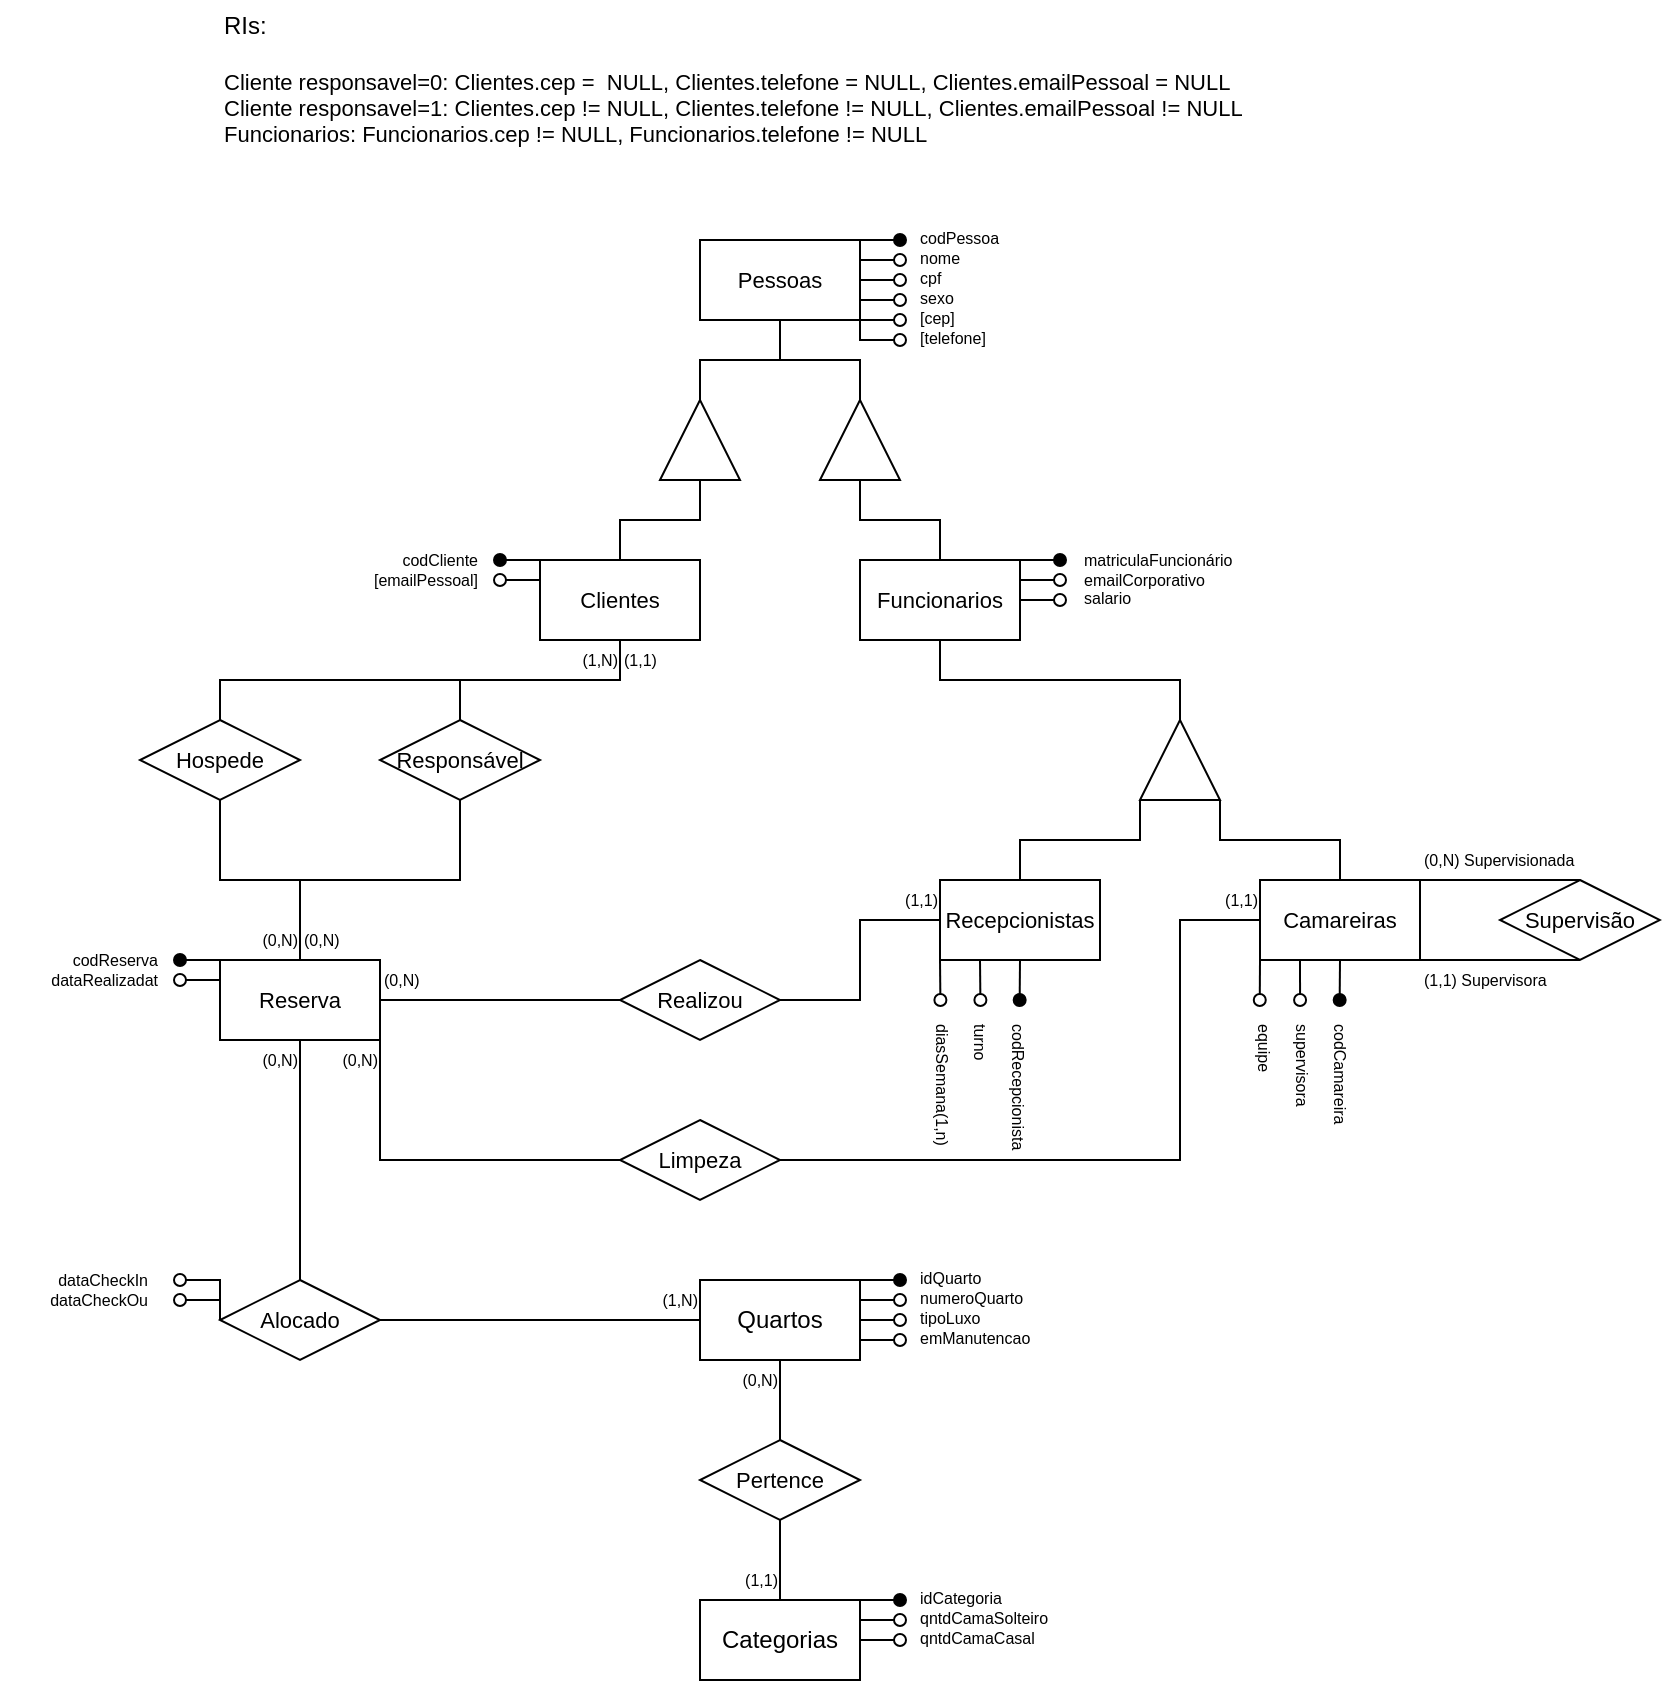 <mxfile version="22.1.3" type="github">
  <diagram name="Page-1" id="WNkuqnyzK4FkFxuNmjLf">
    <mxGraphModel dx="1708" dy="1818" grid="1" gridSize="10" guides="1" tooltips="1" connect="1" arrows="1" fold="1" page="1" pageScale="1" pageWidth="850" pageHeight="1100" math="0" shadow="0">
      <root>
        <mxCell id="0" />
        <mxCell id="1" parent="0" />
        <mxCell id="jQy6cBqB-IbWYtffIb8F-1" style="edgeStyle=orthogonalEdgeStyle;shape=connector;rounded=0;orthogonalLoop=1;jettySize=auto;html=1;exitX=1;exitY=0;exitDx=0;exitDy=0;labelBackgroundColor=none;fontFamily=Helvetica;fontSize=8;fontColor=default;endArrow=oval;endFill=1;" edge="1" parent="1" source="jQy6cBqB-IbWYtffIb8F-5">
          <mxGeometry relative="1" as="geometry">
            <mxPoint x="380" y="200" as="targetPoint" />
          </mxGeometry>
        </mxCell>
        <mxCell id="jQy6cBqB-IbWYtffIb8F-2" style="edgeStyle=orthogonalEdgeStyle;shape=connector;rounded=0;orthogonalLoop=1;jettySize=auto;html=1;exitX=1;exitY=0.25;exitDx=0;exitDy=0;labelBackgroundColor=none;fontFamily=Helvetica;fontSize=8;fontColor=default;endArrow=oval;endFill=0;" edge="1" parent="1" source="jQy6cBqB-IbWYtffIb8F-5">
          <mxGeometry relative="1" as="geometry">
            <mxPoint x="380" y="210.286" as="targetPoint" />
          </mxGeometry>
        </mxCell>
        <mxCell id="jQy6cBqB-IbWYtffIb8F-3" style="edgeStyle=orthogonalEdgeStyle;shape=connector;rounded=0;orthogonalLoop=1;jettySize=auto;html=1;exitX=1;exitY=0.5;exitDx=0;exitDy=0;labelBackgroundColor=none;fontFamily=Helvetica;fontSize=8;fontColor=default;endArrow=oval;endFill=0;" edge="1" parent="1" source="jQy6cBqB-IbWYtffIb8F-5">
          <mxGeometry relative="1" as="geometry">
            <mxPoint x="380" y="220" as="targetPoint" />
          </mxGeometry>
        </mxCell>
        <mxCell id="jQy6cBqB-IbWYtffIb8F-4" style="edgeStyle=orthogonalEdgeStyle;shape=connector;rounded=0;orthogonalLoop=1;jettySize=auto;html=1;exitX=0.5;exitY=1;exitDx=0;exitDy=0;entryX=0;entryY=0;entryDx=20;entryDy=0;entryPerimeter=0;labelBackgroundColor=none;fontFamily=Helvetica;fontSize=8;fontColor=default;endArrow=none;endFill=0;" edge="1" parent="1" source="jQy6cBqB-IbWYtffIb8F-5" target="jQy6cBqB-IbWYtffIb8F-51">
          <mxGeometry relative="1" as="geometry" />
        </mxCell>
        <mxCell id="jQy6cBqB-IbWYtffIb8F-5" value="Funcionarios" style="rounded=0;whiteSpace=wrap;html=1;fontFamily=Helvetica;fontSize=11;labelBackgroundColor=none;" vertex="1" parent="1">
          <mxGeometry x="280" y="200" width="80" height="40" as="geometry" />
        </mxCell>
        <mxCell id="jQy6cBqB-IbWYtffIb8F-6" style="edgeStyle=orthogonalEdgeStyle;shape=connector;rounded=0;orthogonalLoop=1;jettySize=auto;html=1;exitX=0;exitY=1;exitDx=0;exitDy=0;labelBackgroundColor=none;fontFamily=Helvetica;fontSize=8;fontColor=default;endArrow=oval;endFill=0;" edge="1" parent="1" source="jQy6cBqB-IbWYtffIb8F-9">
          <mxGeometry relative="1" as="geometry">
            <mxPoint x="320.2" y="420" as="targetPoint" />
          </mxGeometry>
        </mxCell>
        <mxCell id="jQy6cBqB-IbWYtffIb8F-7" style="edgeStyle=orthogonalEdgeStyle;shape=connector;rounded=0;orthogonalLoop=1;jettySize=auto;html=1;exitX=0.25;exitY=1;exitDx=0;exitDy=0;labelBackgroundColor=none;fontFamily=Helvetica;fontSize=8;fontColor=default;endArrow=oval;endFill=0;" edge="1" parent="1" source="jQy6cBqB-IbWYtffIb8F-9">
          <mxGeometry relative="1" as="geometry">
            <mxPoint x="340.2" y="420" as="targetPoint" />
          </mxGeometry>
        </mxCell>
        <mxCell id="jQy6cBqB-IbWYtffIb8F-8" style="edgeStyle=orthogonalEdgeStyle;shape=connector;rounded=0;orthogonalLoop=1;jettySize=auto;html=1;exitX=0.5;exitY=1;exitDx=0;exitDy=0;labelBackgroundColor=default;strokeColor=default;fontFamily=Helvetica;fontSize=11;fontColor=default;endArrow=oval;endFill=1;" edge="1" parent="1" source="jQy6cBqB-IbWYtffIb8F-9">
          <mxGeometry relative="1" as="geometry">
            <mxPoint x="359.833" y="420" as="targetPoint" />
          </mxGeometry>
        </mxCell>
        <mxCell id="jQy6cBqB-IbWYtffIb8F-9" value="Recepcionistas" style="rounded=0;whiteSpace=wrap;html=1;fontFamily=Helvetica;fontSize=11;labelBackgroundColor=none;" vertex="1" parent="1">
          <mxGeometry x="320" y="360" width="80" height="40" as="geometry" />
        </mxCell>
        <mxCell id="jQy6cBqB-IbWYtffIb8F-10" style="edgeStyle=orthogonalEdgeStyle;rounded=0;orthogonalLoop=1;jettySize=auto;html=1;exitX=0;exitY=1;exitDx=0;exitDy=0;endArrow=oval;endFill=0;" edge="1" parent="1" source="jQy6cBqB-IbWYtffIb8F-15">
          <mxGeometry relative="1" as="geometry">
            <mxPoint x="479.889" y="420" as="targetPoint" />
          </mxGeometry>
        </mxCell>
        <mxCell id="jQy6cBqB-IbWYtffIb8F-11" style="edgeStyle=orthogonalEdgeStyle;shape=connector;rounded=0;orthogonalLoop=1;jettySize=auto;html=1;exitX=1;exitY=0;exitDx=0;exitDy=0;entryX=0.5;entryY=0;entryDx=0;entryDy=0;labelBackgroundColor=default;strokeColor=default;fontFamily=Helvetica;fontSize=11;fontColor=default;endArrow=none;endFill=0;" edge="1" parent="1" source="jQy6cBqB-IbWYtffIb8F-15" target="jQy6cBqB-IbWYtffIb8F-73">
          <mxGeometry relative="1" as="geometry">
            <Array as="points">
              <mxPoint x="610" y="360" />
              <mxPoint x="610" y="360" />
            </Array>
          </mxGeometry>
        </mxCell>
        <mxCell id="jQy6cBqB-IbWYtffIb8F-12" style="edgeStyle=orthogonalEdgeStyle;shape=connector;rounded=0;orthogonalLoop=1;jettySize=auto;html=1;exitX=1;exitY=1;exitDx=0;exitDy=0;entryX=0.5;entryY=1;entryDx=0;entryDy=0;labelBackgroundColor=default;strokeColor=default;fontFamily=Helvetica;fontSize=11;fontColor=default;endArrow=none;endFill=0;" edge="1" parent="1" source="jQy6cBqB-IbWYtffIb8F-15" target="jQy6cBqB-IbWYtffIb8F-73">
          <mxGeometry relative="1" as="geometry">
            <Array as="points">
              <mxPoint x="620" y="400" />
              <mxPoint x="620" y="400" />
            </Array>
          </mxGeometry>
        </mxCell>
        <mxCell id="jQy6cBqB-IbWYtffIb8F-13" style="edgeStyle=orthogonalEdgeStyle;shape=connector;rounded=0;orthogonalLoop=1;jettySize=auto;html=1;exitX=0.25;exitY=1;exitDx=0;exitDy=0;labelBackgroundColor=default;strokeColor=default;fontFamily=Helvetica;fontSize=11;fontColor=default;endArrow=oval;endFill=0;" edge="1" parent="1" source="jQy6cBqB-IbWYtffIb8F-15">
          <mxGeometry relative="1" as="geometry">
            <mxPoint x="500.034" y="420" as="targetPoint" />
          </mxGeometry>
        </mxCell>
        <mxCell id="jQy6cBqB-IbWYtffIb8F-14" style="edgeStyle=orthogonalEdgeStyle;shape=connector;rounded=0;orthogonalLoop=1;jettySize=auto;html=1;exitX=0.5;exitY=1;exitDx=0;exitDy=0;labelBackgroundColor=default;strokeColor=default;fontFamily=Helvetica;fontSize=11;fontColor=default;endArrow=oval;endFill=1;" edge="1" parent="1" source="jQy6cBqB-IbWYtffIb8F-15">
          <mxGeometry relative="1" as="geometry">
            <mxPoint x="519.833" y="420" as="targetPoint" />
          </mxGeometry>
        </mxCell>
        <mxCell id="jQy6cBqB-IbWYtffIb8F-15" value="Camareiras" style="rounded=0;whiteSpace=wrap;html=1;fontFamily=Helvetica;fontSize=11;labelBackgroundColor=none;" vertex="1" parent="1">
          <mxGeometry x="480" y="360" width="80" height="40" as="geometry" />
        </mxCell>
        <mxCell id="jQy6cBqB-IbWYtffIb8F-16" style="edgeStyle=orthogonalEdgeStyle;shape=connector;rounded=0;orthogonalLoop=1;jettySize=auto;html=1;exitX=1;exitY=0;exitDx=0;exitDy=0;labelBackgroundColor=none;fontFamily=Helvetica;fontSize=11;fontColor=default;endArrow=oval;endFill=1;" edge="1" parent="1" source="jQy6cBqB-IbWYtffIb8F-24">
          <mxGeometry relative="1" as="geometry">
            <mxPoint x="300" y="40" as="targetPoint" />
          </mxGeometry>
        </mxCell>
        <mxCell id="jQy6cBqB-IbWYtffIb8F-17" style="edgeStyle=orthogonalEdgeStyle;shape=connector;rounded=0;orthogonalLoop=1;jettySize=auto;html=1;exitX=1;exitY=0.25;exitDx=0;exitDy=0;labelBackgroundColor=none;fontFamily=Helvetica;fontSize=11;fontColor=default;endArrow=oval;endFill=0;" edge="1" parent="1" source="jQy6cBqB-IbWYtffIb8F-24">
          <mxGeometry relative="1" as="geometry">
            <mxPoint x="300" y="50" as="targetPoint" />
          </mxGeometry>
        </mxCell>
        <mxCell id="jQy6cBqB-IbWYtffIb8F-18" style="edgeStyle=orthogonalEdgeStyle;shape=connector;rounded=0;orthogonalLoop=1;jettySize=auto;html=1;exitX=1;exitY=0.5;exitDx=0;exitDy=0;labelBackgroundColor=none;fontFamily=Helvetica;fontSize=11;fontColor=default;endArrow=oval;endFill=0;" edge="1" parent="1" source="jQy6cBqB-IbWYtffIb8F-24">
          <mxGeometry relative="1" as="geometry">
            <mxPoint x="300" y="60" as="targetPoint" />
          </mxGeometry>
        </mxCell>
        <mxCell id="jQy6cBqB-IbWYtffIb8F-19" style="edgeStyle=orthogonalEdgeStyle;shape=connector;rounded=0;orthogonalLoop=1;jettySize=auto;html=1;exitX=0.5;exitY=1;exitDx=0;exitDy=0;entryX=0;entryY=0;entryDx=20;entryDy=0;entryPerimeter=0;labelBackgroundColor=none;fontFamily=Helvetica;fontSize=8;fontColor=default;endArrow=none;endFill=0;" edge="1" parent="1" source="jQy6cBqB-IbWYtffIb8F-24" target="jQy6cBqB-IbWYtffIb8F-37">
          <mxGeometry relative="1" as="geometry" />
        </mxCell>
        <mxCell id="jQy6cBqB-IbWYtffIb8F-20" style="edgeStyle=orthogonalEdgeStyle;shape=connector;rounded=0;orthogonalLoop=1;jettySize=auto;html=1;exitX=1;exitY=0.75;exitDx=0;exitDy=0;labelBackgroundColor=none;fontFamily=Helvetica;fontSize=8;fontColor=default;endArrow=oval;endFill=0;" edge="1" parent="1" source="jQy6cBqB-IbWYtffIb8F-24">
          <mxGeometry relative="1" as="geometry">
            <mxPoint x="300" y="70.286" as="targetPoint" />
          </mxGeometry>
        </mxCell>
        <mxCell id="jQy6cBqB-IbWYtffIb8F-21" style="edgeStyle=orthogonalEdgeStyle;shape=connector;rounded=0;orthogonalLoop=1;jettySize=auto;html=1;exitX=0.5;exitY=1;exitDx=0;exitDy=0;entryX=0;entryY=0;entryDx=20;entryDy=0;entryPerimeter=0;labelBackgroundColor=none;fontFamily=Helvetica;fontSize=8;fontColor=default;endArrow=none;endFill=0;" edge="1" parent="1" source="jQy6cBqB-IbWYtffIb8F-24" target="jQy6cBqB-IbWYtffIb8F-48">
          <mxGeometry relative="1" as="geometry" />
        </mxCell>
        <mxCell id="jQy6cBqB-IbWYtffIb8F-22" style="edgeStyle=orthogonalEdgeStyle;shape=connector;rounded=0;orthogonalLoop=1;jettySize=auto;html=1;exitX=1;exitY=1;exitDx=0;exitDy=0;labelBackgroundColor=none;fontFamily=Helvetica;fontSize=8;fontColor=default;endArrow=oval;endFill=0;" edge="1" parent="1" source="jQy6cBqB-IbWYtffIb8F-24">
          <mxGeometry relative="1" as="geometry">
            <mxPoint x="300" y="80" as="targetPoint" />
          </mxGeometry>
        </mxCell>
        <mxCell id="jQy6cBqB-IbWYtffIb8F-23" style="edgeStyle=orthogonalEdgeStyle;shape=connector;rounded=0;orthogonalLoop=1;jettySize=auto;html=1;exitX=1;exitY=1;exitDx=0;exitDy=0;labelBackgroundColor=none;fontFamily=Helvetica;fontSize=8;fontColor=default;endArrow=oval;endFill=0;" edge="1" parent="1" source="jQy6cBqB-IbWYtffIb8F-24">
          <mxGeometry relative="1" as="geometry">
            <mxPoint x="300" y="90" as="targetPoint" />
            <Array as="points">
              <mxPoint x="280" y="90" />
            </Array>
          </mxGeometry>
        </mxCell>
        <mxCell id="jQy6cBqB-IbWYtffIb8F-24" value="Pessoas" style="rounded=0;whiteSpace=wrap;html=1;fontFamily=Helvetica;fontSize=11;labelBackgroundColor=none;" vertex="1" parent="1">
          <mxGeometry x="200" y="40" width="80" height="40" as="geometry" />
        </mxCell>
        <mxCell id="jQy6cBqB-IbWYtffIb8F-25" style="edgeStyle=orthogonalEdgeStyle;shape=connector;rounded=0;orthogonalLoop=1;jettySize=auto;html=1;exitX=0;exitY=0;exitDx=0;exitDy=0;labelBackgroundColor=none;fontFamily=Helvetica;fontSize=8;fontColor=default;endArrow=oval;endFill=1;" edge="1" parent="1" source="jQy6cBqB-IbWYtffIb8F-28">
          <mxGeometry relative="1" as="geometry">
            <mxPoint x="100" y="200" as="targetPoint" />
          </mxGeometry>
        </mxCell>
        <mxCell id="jQy6cBqB-IbWYtffIb8F-26" style="edgeStyle=orthogonalEdgeStyle;shape=connector;rounded=0;orthogonalLoop=1;jettySize=auto;html=1;exitX=0;exitY=0.25;exitDx=0;exitDy=0;labelBackgroundColor=none;fontFamily=Helvetica;fontSize=8;fontColor=default;endArrow=oval;endFill=0;" edge="1" parent="1" source="jQy6cBqB-IbWYtffIb8F-28">
          <mxGeometry relative="1" as="geometry">
            <mxPoint x="100" y="210" as="targetPoint" />
          </mxGeometry>
        </mxCell>
        <mxCell id="jQy6cBqB-IbWYtffIb8F-28" value="Clientes" style="rounded=0;whiteSpace=wrap;html=1;fontFamily=Helvetica;fontSize=11;labelBackgroundColor=none;" vertex="1" parent="1">
          <mxGeometry x="120" y="200" width="80" height="40" as="geometry" />
        </mxCell>
        <mxCell id="jQy6cBqB-IbWYtffIb8F-29" style="edgeStyle=orthogonalEdgeStyle;shape=connector;rounded=0;orthogonalLoop=1;jettySize=auto;html=1;exitX=1;exitY=0;exitDx=0;exitDy=0;labelBackgroundColor=none;fontFamily=Helvetica;fontSize=8;fontColor=default;endArrow=oval;endFill=1;" edge="1" parent="1" source="jQy6cBqB-IbWYtffIb8F-34">
          <mxGeometry relative="1" as="geometry">
            <mxPoint x="300" y="560" as="targetPoint" />
          </mxGeometry>
        </mxCell>
        <mxCell id="jQy6cBqB-IbWYtffIb8F-30" style="edgeStyle=orthogonalEdgeStyle;shape=connector;rounded=0;orthogonalLoop=1;jettySize=auto;html=1;exitX=1;exitY=0.25;exitDx=0;exitDy=0;labelBackgroundColor=none;fontFamily=Helvetica;fontSize=8;fontColor=default;endArrow=oval;endFill=0;" edge="1" parent="1" source="jQy6cBqB-IbWYtffIb8F-34">
          <mxGeometry relative="1" as="geometry">
            <mxPoint x="300" y="570" as="targetPoint" />
          </mxGeometry>
        </mxCell>
        <mxCell id="jQy6cBqB-IbWYtffIb8F-31" style="edgeStyle=orthogonalEdgeStyle;shape=connector;rounded=0;orthogonalLoop=1;jettySize=auto;html=1;exitX=1;exitY=0.5;exitDx=0;exitDy=0;labelBackgroundColor=none;fontFamily=Helvetica;fontSize=8;fontColor=default;endArrow=oval;endFill=0;" edge="1" parent="1" source="jQy6cBqB-IbWYtffIb8F-34">
          <mxGeometry relative="1" as="geometry">
            <mxPoint x="300" y="580" as="targetPoint" />
          </mxGeometry>
        </mxCell>
        <mxCell id="jQy6cBqB-IbWYtffIb8F-32" style="edgeStyle=orthogonalEdgeStyle;shape=connector;rounded=0;orthogonalLoop=1;jettySize=auto;html=1;exitX=1;exitY=0.75;exitDx=0;exitDy=0;labelBackgroundColor=none;fontFamily=Helvetica;fontSize=8;fontColor=default;endArrow=oval;endFill=0;" edge="1" parent="1" source="jQy6cBqB-IbWYtffIb8F-34">
          <mxGeometry relative="1" as="geometry">
            <mxPoint x="300" y="590" as="targetPoint" />
          </mxGeometry>
        </mxCell>
        <mxCell id="jQy6cBqB-IbWYtffIb8F-33" style="edgeStyle=orthogonalEdgeStyle;shape=connector;rounded=0;orthogonalLoop=1;jettySize=auto;html=1;exitX=0.5;exitY=1;exitDx=0;exitDy=0;entryX=0.5;entryY=0;entryDx=0;entryDy=0;labelBackgroundColor=default;strokeColor=default;fontFamily=Helvetica;fontSize=11;fontColor=default;endArrow=none;endFill=0;" edge="1" parent="1" source="jQy6cBqB-IbWYtffIb8F-34" target="jQy6cBqB-IbWYtffIb8F-53">
          <mxGeometry relative="1" as="geometry" />
        </mxCell>
        <mxCell id="jQy6cBqB-IbWYtffIb8F-34" value="Quartos" style="rounded=0;whiteSpace=wrap;html=1;labelBackgroundColor=none;" vertex="1" parent="1">
          <mxGeometry x="200" y="560" width="80" height="40" as="geometry" />
        </mxCell>
        <mxCell id="jQy6cBqB-IbWYtffIb8F-35" value="codPessoa&#xa;nome&#xa;cpf&#xa;sexo&#xa;[cep]&#xa;[telefone]&#xa;&#xa;" style="text;align=left;verticalAlign=top;resizable=0;points=[];autosize=1;strokeColor=none;fillColor=none;fontSize=8;fontFamily=Helvetica;labelPosition=center;verticalLabelPosition=middle;spacingBottom=0;spacing=0;strokeWidth=0;labelBackgroundColor=none;" vertex="1" parent="1">
          <mxGeometry x="310" y="30" width="60" height="70" as="geometry" />
        </mxCell>
        <mxCell id="jQy6cBqB-IbWYtffIb8F-36" style="edgeStyle=orthogonalEdgeStyle;shape=connector;rounded=0;orthogonalLoop=1;jettySize=auto;html=1;exitX=0.5;exitY=1;exitDx=0;exitDy=0;exitPerimeter=0;entryX=0.5;entryY=0;entryDx=0;entryDy=0;labelBackgroundColor=none;fontFamily=Helvetica;fontSize=8;fontColor=default;endArrow=none;endFill=0;" edge="1" parent="1" source="jQy6cBqB-IbWYtffIb8F-37" target="jQy6cBqB-IbWYtffIb8F-28">
          <mxGeometry relative="1" as="geometry" />
        </mxCell>
        <mxCell id="jQy6cBqB-IbWYtffIb8F-37" value="" style="verticalLabelPosition=bottom;verticalAlign=top;html=1;shape=mxgraph.basic.acute_triangle;dx=0.5;strokeWidth=1;fontFamily=Helvetica;fontSize=8;fillColor=none;labelBackgroundColor=none;" vertex="1" parent="1">
          <mxGeometry x="180" y="120" width="40" height="40" as="geometry" />
        </mxCell>
        <mxCell id="jQy6cBqB-IbWYtffIb8F-38" value="&lt;div&gt;codCliente&lt;br&gt;&lt;/div&gt;&lt;div&gt;[emailPessoal]&lt;/div&gt;&lt;div&gt;&lt;br&gt;&lt;/div&gt;" style="text;html=1;align=right;verticalAlign=middle;resizable=0;points=[];autosize=1;strokeColor=none;fillColor=none;fontSize=8;fontFamily=Helvetica;labelBackgroundColor=none;" vertex="1" parent="1">
          <mxGeometry x="10" y="190" width="80" height="40" as="geometry" />
        </mxCell>
        <mxCell id="jQy6cBqB-IbWYtffIb8F-39" value="&lt;div&gt;matriculaFuncionário&lt;/div&gt;&lt;div&gt;emailCorporativo&lt;br&gt;&lt;/div&gt;&lt;div&gt;salario&lt;br&gt;&lt;/div&gt;" style="text;html=1;align=left;verticalAlign=middle;resizable=0;points=[];autosize=1;strokeColor=none;fillColor=none;fontSize=8;fontFamily=Helvetica;labelBackgroundColor=none;" vertex="1" parent="1">
          <mxGeometry x="390" y="190" width="100" height="40" as="geometry" />
        </mxCell>
        <mxCell id="jQy6cBqB-IbWYtffIb8F-40" value="idQuarto&#xa;numeroQuarto&#xa;tipoLuxo&#xa;emManutencao&#xa;&#xa;" style="text;align=left;verticalAlign=top;resizable=0;points=[];autosize=1;strokeColor=none;fillColor=none;fontSize=8;fontFamily=Helvetica;labelPosition=center;verticalLabelPosition=middle;spacingBottom=0;spacing=0;strokeWidth=0;labelBackgroundColor=none;" vertex="1" parent="1">
          <mxGeometry x="310" y="550" width="70" height="60" as="geometry" />
        </mxCell>
        <mxCell id="jQy6cBqB-IbWYtffIb8F-41" style="edgeStyle=orthogonalEdgeStyle;shape=connector;rounded=0;orthogonalLoop=1;jettySize=auto;html=1;exitX=1;exitY=0;exitDx=0;exitDy=0;labelBackgroundColor=none;fontFamily=Helvetica;fontSize=8;fontColor=default;endArrow=oval;endFill=1;" edge="1" parent="1" source="jQy6cBqB-IbWYtffIb8F-44">
          <mxGeometry relative="1" as="geometry">
            <mxPoint x="300" y="720" as="targetPoint" />
          </mxGeometry>
        </mxCell>
        <mxCell id="jQy6cBqB-IbWYtffIb8F-42" style="edgeStyle=orthogonalEdgeStyle;shape=connector;rounded=0;orthogonalLoop=1;jettySize=auto;html=1;exitX=1;exitY=0.25;exitDx=0;exitDy=0;labelBackgroundColor=none;fontFamily=Helvetica;fontSize=8;fontColor=default;endArrow=oval;endFill=0;" edge="1" parent="1" source="jQy6cBqB-IbWYtffIb8F-44">
          <mxGeometry relative="1" as="geometry">
            <mxPoint x="300" y="730" as="targetPoint" />
          </mxGeometry>
        </mxCell>
        <mxCell id="jQy6cBqB-IbWYtffIb8F-43" style="edgeStyle=orthogonalEdgeStyle;shape=connector;rounded=0;orthogonalLoop=1;jettySize=auto;html=1;exitX=1;exitY=0.5;exitDx=0;exitDy=0;labelBackgroundColor=none;fontFamily=Helvetica;fontSize=8;fontColor=default;endArrow=oval;endFill=0;" edge="1" parent="1" source="jQy6cBqB-IbWYtffIb8F-44">
          <mxGeometry relative="1" as="geometry">
            <mxPoint x="300" y="740" as="targetPoint" />
          </mxGeometry>
        </mxCell>
        <mxCell id="jQy6cBqB-IbWYtffIb8F-44" value="Categorias" style="rounded=0;whiteSpace=wrap;html=1;labelBackgroundColor=none;" vertex="1" parent="1">
          <mxGeometry x="200" y="720" width="80" height="40" as="geometry" />
        </mxCell>
        <mxCell id="jQy6cBqB-IbWYtffIb8F-45" value="idCategoria&#xa;qntdCamaSolteiro&#xa;qntdCamaCasal&#xa;" style="text;align=left;verticalAlign=top;resizable=0;points=[];autosize=1;strokeColor=none;fillColor=none;fontSize=8;fontFamily=Helvetica;labelPosition=center;verticalLabelPosition=middle;spacingBottom=0;spacing=0;strokeWidth=0;labelBackgroundColor=none;" vertex="1" parent="1">
          <mxGeometry x="310" y="710" width="80" height="40" as="geometry" />
        </mxCell>
        <mxCell id="jQy6cBqB-IbWYtffIb8F-46" value="&lt;div&gt;codRecepcionista&lt;br&gt;&lt;/div&gt;&lt;div&gt;&lt;br&gt;&lt;/div&gt;&lt;div&gt;turno&lt;/div&gt;&lt;div&gt;&lt;br&gt;&lt;/div&gt;diasSemana(1,n)" style="text;html=1;align=left;verticalAlign=middle;resizable=0;points=[];autosize=1;strokeColor=none;fillColor=none;fontSize=8;fontFamily=Helvetica;rotation=90;labelBackgroundColor=none;" vertex="1" parent="1">
          <mxGeometry x="295" y="445" width="90" height="60" as="geometry" />
        </mxCell>
        <mxCell id="jQy6cBqB-IbWYtffIb8F-47" style="edgeStyle=orthogonalEdgeStyle;shape=connector;rounded=0;orthogonalLoop=1;jettySize=auto;html=1;exitX=0.5;exitY=1;exitDx=0;exitDy=0;exitPerimeter=0;entryX=0.5;entryY=0;entryDx=0;entryDy=0;labelBackgroundColor=none;fontFamily=Helvetica;fontSize=8;fontColor=default;endArrow=none;endFill=0;" edge="1" parent="1" source="jQy6cBqB-IbWYtffIb8F-48" target="jQy6cBqB-IbWYtffIb8F-5">
          <mxGeometry relative="1" as="geometry" />
        </mxCell>
        <mxCell id="jQy6cBqB-IbWYtffIb8F-48" value="" style="verticalLabelPosition=bottom;verticalAlign=top;html=1;shape=mxgraph.basic.acute_triangle;dx=0.5;strokeWidth=1;fontFamily=Helvetica;fontSize=8;fillColor=none;labelBackgroundColor=none;" vertex="1" parent="1">
          <mxGeometry x="260" y="120" width="40" height="40" as="geometry" />
        </mxCell>
        <mxCell id="jQy6cBqB-IbWYtffIb8F-49" style="edgeStyle=orthogonalEdgeStyle;shape=connector;rounded=0;orthogonalLoop=1;jettySize=auto;html=1;exitX=1;exitY=1;exitDx=0;exitDy=0;exitPerimeter=0;entryX=0.5;entryY=0;entryDx=0;entryDy=0;labelBackgroundColor=none;fontFamily=Helvetica;fontSize=8;fontColor=default;endArrow=none;endFill=0;" edge="1" parent="1" source="jQy6cBqB-IbWYtffIb8F-51" target="jQy6cBqB-IbWYtffIb8F-15">
          <mxGeometry relative="1" as="geometry" />
        </mxCell>
        <mxCell id="jQy6cBqB-IbWYtffIb8F-50" style="edgeStyle=orthogonalEdgeStyle;shape=connector;rounded=0;orthogonalLoop=1;jettySize=auto;html=1;exitX=0;exitY=1;exitDx=0;exitDy=0;exitPerimeter=0;entryX=0.5;entryY=0;entryDx=0;entryDy=0;labelBackgroundColor=none;fontFamily=Helvetica;fontSize=8;fontColor=default;endArrow=none;endFill=0;" edge="1" parent="1" source="jQy6cBqB-IbWYtffIb8F-51" target="jQy6cBqB-IbWYtffIb8F-9">
          <mxGeometry relative="1" as="geometry" />
        </mxCell>
        <mxCell id="jQy6cBqB-IbWYtffIb8F-51" value="" style="verticalLabelPosition=bottom;verticalAlign=top;html=1;shape=mxgraph.basic.acute_triangle;dx=0.5;strokeWidth=1;fontFamily=Helvetica;fontSize=8;fillColor=none;labelBackgroundColor=none;" vertex="1" parent="1">
          <mxGeometry x="420" y="280" width="40" height="40" as="geometry" />
        </mxCell>
        <mxCell id="jQy6cBqB-IbWYtffIb8F-52" style="edgeStyle=orthogonalEdgeStyle;shape=connector;rounded=0;orthogonalLoop=1;jettySize=auto;html=1;exitX=0.5;exitY=1;exitDx=0;exitDy=0;entryX=0.5;entryY=0;entryDx=0;entryDy=0;labelBackgroundColor=default;strokeColor=default;fontFamily=Helvetica;fontSize=11;fontColor=default;endArrow=none;endFill=0;" edge="1" parent="1" source="jQy6cBqB-IbWYtffIb8F-53" target="jQy6cBqB-IbWYtffIb8F-44">
          <mxGeometry relative="1" as="geometry" />
        </mxCell>
        <mxCell id="jQy6cBqB-IbWYtffIb8F-53" value="Pertence" style="rhombus;whiteSpace=wrap;html=1;rounded=0;strokeWidth=1;fontFamily=Helvetica;fontSize=11;labelBackgroundColor=none;" vertex="1" parent="1">
          <mxGeometry x="200" y="640" width="80" height="40" as="geometry" />
        </mxCell>
        <mxCell id="jQy6cBqB-IbWYtffIb8F-54" style="edgeStyle=orthogonalEdgeStyle;shape=connector;rounded=0;orthogonalLoop=1;jettySize=auto;html=1;exitX=0.5;exitY=1;exitDx=0;exitDy=0;entryX=0.5;entryY=0;entryDx=0;entryDy=0;labelBackgroundColor=default;strokeColor=default;fontFamily=Helvetica;fontSize=11;fontColor=default;endArrow=none;endFill=0;" edge="1" parent="1" source="jQy6cBqB-IbWYtffIb8F-57" target="jQy6cBqB-IbWYtffIb8F-69">
          <mxGeometry relative="1" as="geometry" />
        </mxCell>
        <mxCell id="jQy6cBqB-IbWYtffIb8F-55" style="edgeStyle=orthogonalEdgeStyle;shape=connector;rounded=0;orthogonalLoop=1;jettySize=auto;html=1;exitX=0;exitY=0;exitDx=0;exitDy=0;labelBackgroundColor=default;strokeColor=default;fontFamily=Helvetica;fontSize=11;fontColor=default;endArrow=oval;endFill=1;" edge="1" parent="1" source="jQy6cBqB-IbWYtffIb8F-57">
          <mxGeometry relative="1" as="geometry">
            <mxPoint x="-60" y="399.889" as="targetPoint" />
          </mxGeometry>
        </mxCell>
        <mxCell id="jQy6cBqB-IbWYtffIb8F-56" style="edgeStyle=orthogonalEdgeStyle;shape=connector;rounded=0;orthogonalLoop=1;jettySize=auto;html=1;exitX=0;exitY=0.25;exitDx=0;exitDy=0;labelBackgroundColor=default;strokeColor=default;fontFamily=Helvetica;fontSize=11;fontColor=default;endArrow=oval;endFill=0;" edge="1" parent="1" source="jQy6cBqB-IbWYtffIb8F-57">
          <mxGeometry relative="1" as="geometry">
            <mxPoint x="-60" y="409.889" as="targetPoint" />
          </mxGeometry>
        </mxCell>
        <mxCell id="jQy6cBqB-IbWYtffIb8F-90" style="edgeStyle=orthogonalEdgeStyle;rounded=0;orthogonalLoop=1;jettySize=auto;html=1;exitX=0.5;exitY=0;exitDx=0;exitDy=0;entryX=0.5;entryY=1;entryDx=0;entryDy=0;endArrow=none;endFill=0;" edge="1" parent="1" source="jQy6cBqB-IbWYtffIb8F-57" target="jQy6cBqB-IbWYtffIb8F-89">
          <mxGeometry relative="1" as="geometry" />
        </mxCell>
        <mxCell id="jQy6cBqB-IbWYtffIb8F-57" value="Reserva" style="rounded=0;whiteSpace=wrap;html=1;fontSize=11;labelBackgroundColor=none;" vertex="1" parent="1">
          <mxGeometry x="-40" y="400" width="80" height="40" as="geometry" />
        </mxCell>
        <mxCell id="jQy6cBqB-IbWYtffIb8F-58" value="&lt;div&gt;codReserva&lt;/div&gt;&lt;div&gt;dataRealizadat&lt;/div&gt;" style="text;html=1;align=right;verticalAlign=middle;resizable=0;points=[];autosize=1;strokeColor=none;fillColor=none;fontSize=8;fontFamily=Helvetica;labelBackgroundColor=none;" vertex="1" parent="1">
          <mxGeometry x="-150" y="390" width="80" height="30" as="geometry" />
        </mxCell>
        <mxCell id="jQy6cBqB-IbWYtffIb8F-59" style="edgeStyle=orthogonalEdgeStyle;shape=connector;rounded=0;orthogonalLoop=1;jettySize=auto;html=1;exitX=0.5;exitY=0;exitDx=0;exitDy=0;entryX=0.5;entryY=1;entryDx=0;entryDy=0;labelBackgroundColor=none;fontFamily=Helvetica;fontSize=11;fontColor=default;endArrow=none;endFill=0;" edge="1" parent="1" source="jQy6cBqB-IbWYtffIb8F-61" target="jQy6cBqB-IbWYtffIb8F-28">
          <mxGeometry relative="1" as="geometry" />
        </mxCell>
        <mxCell id="jQy6cBqB-IbWYtffIb8F-60" style="edgeStyle=orthogonalEdgeStyle;shape=connector;rounded=0;orthogonalLoop=1;jettySize=auto;html=1;exitX=0.5;exitY=1;exitDx=0;exitDy=0;entryX=0.5;entryY=0;entryDx=0;entryDy=0;labelBackgroundColor=none;fontFamily=Helvetica;fontSize=11;fontColor=default;endArrow=none;endFill=0;" edge="1" parent="1" source="jQy6cBqB-IbWYtffIb8F-61" target="jQy6cBqB-IbWYtffIb8F-57">
          <mxGeometry relative="1" as="geometry">
            <Array as="points">
              <mxPoint x="-40" y="360" />
              <mxPoint y="360" />
            </Array>
          </mxGeometry>
        </mxCell>
        <mxCell id="jQy6cBqB-IbWYtffIb8F-61" value="Hospede" style="rhombus;whiteSpace=wrap;html=1;rounded=0;strokeWidth=1;fontFamily=Helvetica;fontSize=11;labelBackgroundColor=none;" vertex="1" parent="1">
          <mxGeometry x="-80" y="280" width="80" height="40" as="geometry" />
        </mxCell>
        <mxCell id="jQy6cBqB-IbWYtffIb8F-62" style="edgeStyle=orthogonalEdgeStyle;rounded=0;orthogonalLoop=1;jettySize=auto;html=1;exitX=1;exitY=0.5;exitDx=0;exitDy=0;entryX=0;entryY=0.5;entryDx=0;entryDy=0;endArrow=none;endFill=0;" edge="1" parent="1" source="jQy6cBqB-IbWYtffIb8F-64" target="jQy6cBqB-IbWYtffIb8F-9">
          <mxGeometry relative="1" as="geometry" />
        </mxCell>
        <mxCell id="jQy6cBqB-IbWYtffIb8F-63" style="edgeStyle=orthogonalEdgeStyle;shape=connector;rounded=0;orthogonalLoop=1;jettySize=auto;html=1;exitX=0;exitY=0.5;exitDx=0;exitDy=0;entryX=1;entryY=0.5;entryDx=0;entryDy=0;labelBackgroundColor=default;strokeColor=default;fontFamily=Helvetica;fontSize=11;fontColor=default;endArrow=none;endFill=0;" edge="1" parent="1" source="jQy6cBqB-IbWYtffIb8F-64" target="jQy6cBqB-IbWYtffIb8F-57">
          <mxGeometry relative="1" as="geometry" />
        </mxCell>
        <mxCell id="jQy6cBqB-IbWYtffIb8F-64" value="Realizou" style="rhombus;whiteSpace=wrap;html=1;rounded=0;strokeWidth=1;fontFamily=Helvetica;fontSize=11;labelBackgroundColor=none;" vertex="1" parent="1">
          <mxGeometry x="160" y="400" width="80" height="40" as="geometry" />
        </mxCell>
        <mxCell id="jQy6cBqB-IbWYtffIb8F-65" value="&lt;div&gt;&lt;font style=&quot;font-size: 12px;&quot;&gt;RIs:&lt;/font&gt;&lt;/div&gt;&lt;div&gt;&lt;font style=&quot;font-size: 12px;&quot;&gt;&lt;br&gt;&lt;/font&gt;&lt;/div&gt;&lt;div&gt;Cliente responsavel=0: Clientes.cep =&amp;nbsp; NULL, Clientes.telefone = NULL, Clientes.emailPessoal = NULL &lt;br&gt;&lt;/div&gt;&lt;div&gt;Cliente responsavel=1: Clientes.cep != NULL, Clientes.telefone != NULL, Clientes.emailPessoal != NULL&lt;/div&gt;&lt;div&gt;Funcionarios:&amp;nbsp;Funcionarios.cep != NULL,&amp;nbsp;Funcionarios.telefone != NULL&lt;/div&gt;" style="text;html=1;align=left;verticalAlign=middle;resizable=0;points=[];autosize=1;strokeColor=none;fillColor=none;fontSize=11;fontFamily=Helvetica;fontColor=default;" vertex="1" parent="1">
          <mxGeometry x="-40" y="-80" width="530" height="80" as="geometry" />
        </mxCell>
        <mxCell id="jQy6cBqB-IbWYtffIb8F-66" style="edgeStyle=orthogonalEdgeStyle;shape=connector;rounded=0;orthogonalLoop=1;jettySize=auto;html=1;exitX=1;exitY=0.5;exitDx=0;exitDy=0;entryX=0;entryY=0.5;entryDx=0;entryDy=0;labelBackgroundColor=default;strokeColor=default;fontFamily=Helvetica;fontSize=11;fontColor=default;endArrow=none;endFill=0;" edge="1" parent="1" source="jQy6cBqB-IbWYtffIb8F-69" target="jQy6cBqB-IbWYtffIb8F-34">
          <mxGeometry relative="1" as="geometry" />
        </mxCell>
        <mxCell id="jQy6cBqB-IbWYtffIb8F-67" style="edgeStyle=orthogonalEdgeStyle;shape=connector;rounded=0;orthogonalLoop=1;jettySize=auto;html=1;exitX=0;exitY=0.5;exitDx=0;exitDy=0;labelBackgroundColor=default;strokeColor=default;fontFamily=Helvetica;fontSize=11;fontColor=default;endArrow=oval;endFill=0;" edge="1" parent="1" source="jQy6cBqB-IbWYtffIb8F-69">
          <mxGeometry relative="1" as="geometry">
            <mxPoint x="-60" y="560" as="targetPoint" />
            <Array as="points">
              <mxPoint x="-40" y="560" />
            </Array>
          </mxGeometry>
        </mxCell>
        <mxCell id="jQy6cBqB-IbWYtffIb8F-68" style="edgeStyle=orthogonalEdgeStyle;shape=connector;rounded=0;orthogonalLoop=1;jettySize=auto;html=1;exitX=0;exitY=0.5;exitDx=0;exitDy=0;labelBackgroundColor=default;strokeColor=default;fontFamily=Helvetica;fontSize=11;fontColor=default;endArrow=oval;endFill=0;" edge="1" parent="1" source="jQy6cBqB-IbWYtffIb8F-69">
          <mxGeometry relative="1" as="geometry">
            <mxPoint x="-60" y="570" as="targetPoint" />
            <Array as="points">
              <mxPoint x="-40" y="570" />
            </Array>
          </mxGeometry>
        </mxCell>
        <mxCell id="jQy6cBqB-IbWYtffIb8F-69" value="Alocado" style="rhombus;whiteSpace=wrap;html=1;rounded=0;strokeWidth=1;fontFamily=Helvetica;fontSize=11;labelBackgroundColor=none;" vertex="1" parent="1">
          <mxGeometry x="-40" y="560" width="80" height="40" as="geometry" />
        </mxCell>
        <mxCell id="jQy6cBqB-IbWYtffIb8F-70" style="edgeStyle=orthogonalEdgeStyle;shape=connector;rounded=0;orthogonalLoop=1;jettySize=auto;html=1;exitX=1;exitY=0.5;exitDx=0;exitDy=0;entryX=0;entryY=0.5;entryDx=0;entryDy=0;labelBackgroundColor=default;strokeColor=default;fontFamily=Helvetica;fontSize=11;fontColor=default;endArrow=none;endFill=0;" edge="1" parent="1" source="jQy6cBqB-IbWYtffIb8F-72" target="jQy6cBqB-IbWYtffIb8F-15">
          <mxGeometry relative="1" as="geometry">
            <Array as="points">
              <mxPoint x="440" y="500" />
              <mxPoint x="440" y="380" />
            </Array>
          </mxGeometry>
        </mxCell>
        <mxCell id="jQy6cBqB-IbWYtffIb8F-71" style="edgeStyle=orthogonalEdgeStyle;shape=connector;rounded=0;orthogonalLoop=1;jettySize=auto;html=1;exitX=0;exitY=0.5;exitDx=0;exitDy=0;entryX=1;entryY=1;entryDx=0;entryDy=0;labelBackgroundColor=default;strokeColor=default;fontFamily=Helvetica;fontSize=11;fontColor=default;endArrow=none;endFill=0;" edge="1" parent="1" source="jQy6cBqB-IbWYtffIb8F-72" target="jQy6cBqB-IbWYtffIb8F-57">
          <mxGeometry relative="1" as="geometry" />
        </mxCell>
        <mxCell id="jQy6cBqB-IbWYtffIb8F-72" value="Limpeza" style="rhombus;whiteSpace=wrap;html=1;rounded=0;strokeWidth=1;fontFamily=Helvetica;fontSize=11;labelBackgroundColor=none;" vertex="1" parent="1">
          <mxGeometry x="160" y="480" width="80" height="40" as="geometry" />
        </mxCell>
        <mxCell id="jQy6cBqB-IbWYtffIb8F-73" value="Supervisão" style="rhombus;whiteSpace=wrap;html=1;rounded=0;strokeWidth=1;fontFamily=Helvetica;fontSize=11;labelBackgroundColor=none;" vertex="1" parent="1">
          <mxGeometry x="600" y="360" width="80" height="40" as="geometry" />
        </mxCell>
        <mxCell id="jQy6cBqB-IbWYtffIb8F-74" value="(0,N)" style="text;html=1;align=right;verticalAlign=middle;resizable=0;points=[];autosize=1;strokeColor=none;fillColor=none;fontSize=8;fontFamily=Helvetica;labelBackgroundColor=none;" vertex="1" parent="1">
          <mxGeometry x="-40" y="380" width="40" height="20" as="geometry" />
        </mxCell>
        <mxCell id="jQy6cBqB-IbWYtffIb8F-75" value="(1,N)" style="text;html=1;align=right;verticalAlign=middle;resizable=0;points=[];autosize=1;strokeColor=none;fillColor=none;fontSize=8;fontFamily=Helvetica;labelBackgroundColor=none;" vertex="1" parent="1">
          <mxGeometry x="160" y="560" width="40" height="20" as="geometry" />
        </mxCell>
        <mxCell id="jQy6cBqB-IbWYtffIb8F-76" value="(0,N)" style="text;html=1;align=right;verticalAlign=middle;resizable=0;points=[];autosize=1;strokeColor=none;fillColor=none;fontSize=8;fontFamily=Helvetica;labelBackgroundColor=none;" vertex="1" parent="1">
          <mxGeometry x="-40" y="440" width="40" height="20" as="geometry" />
        </mxCell>
        <mxCell id="jQy6cBqB-IbWYtffIb8F-77" value="(0,N)" style="text;html=1;align=left;verticalAlign=middle;resizable=0;points=[];autosize=1;strokeColor=none;fillColor=none;fontSize=8;fontFamily=Helvetica;labelBackgroundColor=none;" vertex="1" parent="1">
          <mxGeometry x="40" y="400" width="40" height="20" as="geometry" />
        </mxCell>
        <mxCell id="jQy6cBqB-IbWYtffIb8F-78" value="(1,1)" style="text;html=1;align=right;verticalAlign=middle;resizable=0;points=[];autosize=1;strokeColor=none;fillColor=none;fontSize=8;fontFamily=Helvetica;labelBackgroundColor=none;" vertex="1" parent="1">
          <mxGeometry x="280" y="360" width="40" height="20" as="geometry" />
        </mxCell>
        <mxCell id="jQy6cBqB-IbWYtffIb8F-79" value="(1,1)" style="text;html=1;align=right;verticalAlign=middle;resizable=0;points=[];autosize=1;strokeColor=none;fillColor=none;fontSize=8;fontFamily=Helvetica;labelBackgroundColor=none;" vertex="1" parent="1">
          <mxGeometry x="440" y="360" width="40" height="20" as="geometry" />
        </mxCell>
        <mxCell id="jQy6cBqB-IbWYtffIb8F-80" value="(0,N)" style="text;html=1;align=right;verticalAlign=middle;resizable=0;points=[];autosize=1;strokeColor=none;fillColor=none;fontSize=8;fontFamily=Helvetica;labelBackgroundColor=none;" vertex="1" parent="1">
          <mxGeometry y="440" width="40" height="20" as="geometry" />
        </mxCell>
        <mxCell id="jQy6cBqB-IbWYtffIb8F-81" value="(1,1)" style="text;html=1;align=right;verticalAlign=middle;resizable=0;points=[];autosize=1;strokeColor=none;fillColor=none;fontSize=8;fontFamily=Helvetica;labelBackgroundColor=none;" vertex="1" parent="1">
          <mxGeometry x="200" y="700" width="40" height="20" as="geometry" />
        </mxCell>
        <mxCell id="jQy6cBqB-IbWYtffIb8F-82" value="(0,N)" style="text;html=1;align=right;verticalAlign=middle;resizable=0;points=[];autosize=1;strokeColor=none;fillColor=none;fontSize=8;fontFamily=Helvetica;labelBackgroundColor=none;" vertex="1" parent="1">
          <mxGeometry x="200" y="600" width="40" height="20" as="geometry" />
        </mxCell>
        <mxCell id="jQy6cBqB-IbWYtffIb8F-83" value="(0,N) Supervisionada" style="text;html=1;align=left;verticalAlign=middle;resizable=0;points=[];autosize=1;strokeColor=none;fillColor=none;fontSize=8;fontFamily=Helvetica;labelBackgroundColor=none;" vertex="1" parent="1">
          <mxGeometry x="560" y="340" width="100" height="20" as="geometry" />
        </mxCell>
        <mxCell id="jQy6cBqB-IbWYtffIb8F-84" value="(1,1) Supervisora" style="text;html=1;align=left;verticalAlign=middle;resizable=0;points=[];autosize=1;strokeColor=none;fillColor=none;fontSize=8;fontFamily=Helvetica;labelBackgroundColor=none;" vertex="1" parent="1">
          <mxGeometry x="560" y="400" width="90" height="20" as="geometry" />
        </mxCell>
        <mxCell id="jQy6cBqB-IbWYtffIb8F-85" value="&lt;div&gt;codCamareira&lt;br&gt;&lt;/div&gt;&lt;div&gt;&lt;br&gt;&lt;/div&gt;&lt;div&gt;supervisora&lt;/div&gt;&lt;div&gt;&lt;br&gt;&lt;/div&gt;&lt;div&gt;equipe&lt;br&gt;&lt;/div&gt;" style="text;html=1;align=left;verticalAlign=middle;resizable=0;points=[];autosize=1;strokeColor=none;fillColor=none;fontSize=8;fontFamily=Helvetica;rotation=90;labelBackgroundColor=none;" vertex="1" parent="1">
          <mxGeometry x="466" y="435" width="70" height="60" as="geometry" />
        </mxCell>
        <mxCell id="jQy6cBqB-IbWYtffIb8F-86" value="(1,N)" style="text;html=1;align=right;verticalAlign=middle;resizable=0;points=[];autosize=1;strokeColor=none;fillColor=none;fontSize=8;fontFamily=Helvetica;labelBackgroundColor=none;" vertex="1" parent="1">
          <mxGeometry x="120" y="240" width="40" height="20" as="geometry" />
        </mxCell>
        <mxCell id="jQy6cBqB-IbWYtffIb8F-87" value="&lt;div&gt;dataCheckIn&lt;/div&gt;dataCheckOu" style="text;html=1;align=right;verticalAlign=middle;resizable=0;points=[];autosize=1;strokeColor=none;fillColor=none;fontSize=8;fontFamily=Helvetica;labelBackgroundColor=none;" vertex="1" parent="1">
          <mxGeometry x="-145" y="550" width="70" height="30" as="geometry" />
        </mxCell>
        <mxCell id="jQy6cBqB-IbWYtffIb8F-91" style="edgeStyle=orthogonalEdgeStyle;rounded=0;orthogonalLoop=1;jettySize=auto;html=1;exitX=0.5;exitY=0;exitDx=0;exitDy=0;entryX=0.5;entryY=1;entryDx=0;entryDy=0;endArrow=none;endFill=0;" edge="1" parent="1" source="jQy6cBqB-IbWYtffIb8F-89" target="jQy6cBqB-IbWYtffIb8F-28">
          <mxGeometry relative="1" as="geometry" />
        </mxCell>
        <mxCell id="jQy6cBqB-IbWYtffIb8F-89" value="Responsável" style="rhombus;whiteSpace=wrap;html=1;rounded=0;strokeWidth=1;fontFamily=Helvetica;fontSize=11;labelBackgroundColor=none;" vertex="1" parent="1">
          <mxGeometry x="40" y="280" width="80" height="40" as="geometry" />
        </mxCell>
        <mxCell id="jQy6cBqB-IbWYtffIb8F-93" value="(1,1)" style="text;html=1;align=left;verticalAlign=middle;resizable=0;points=[];autosize=1;strokeColor=none;fillColor=none;fontSize=8;fontFamily=Helvetica;labelBackgroundColor=none;" vertex="1" parent="1">
          <mxGeometry x="160" y="240" width="40" height="20" as="geometry" />
        </mxCell>
        <mxCell id="jQy6cBqB-IbWYtffIb8F-95" value="(0,N)" style="text;html=1;align=left;verticalAlign=middle;resizable=0;points=[];autosize=1;strokeColor=none;fillColor=none;fontSize=8;fontFamily=Helvetica;labelBackgroundColor=none;" vertex="1" parent="1">
          <mxGeometry y="380" width="40" height="20" as="geometry" />
        </mxCell>
      </root>
    </mxGraphModel>
  </diagram>
</mxfile>
